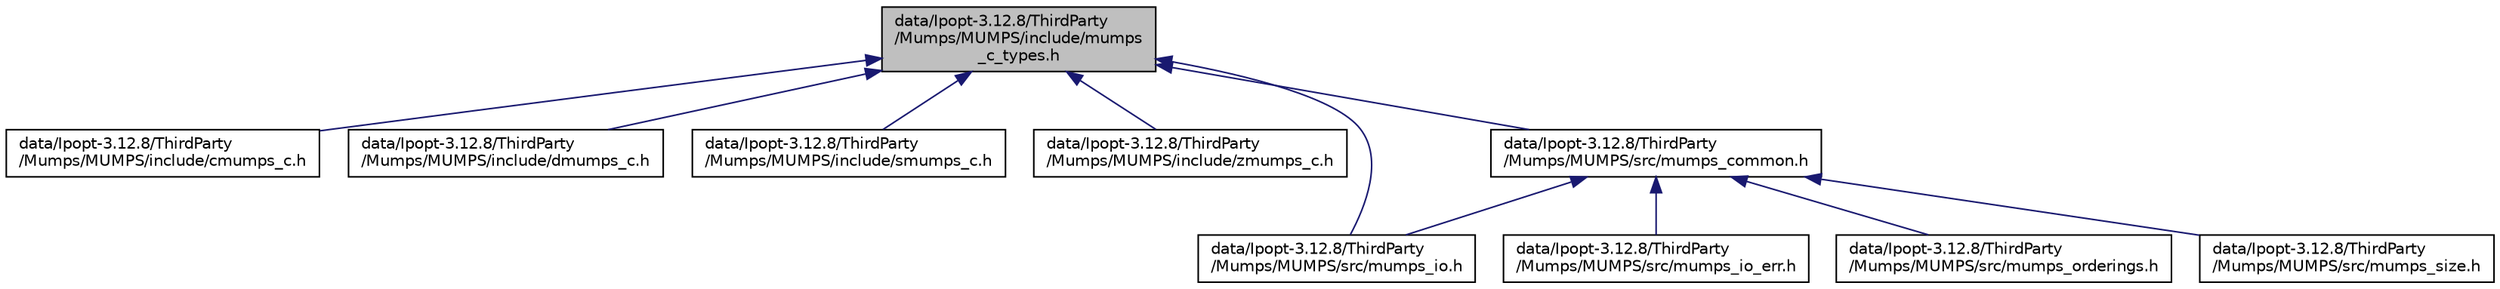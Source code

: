 digraph "data/Ipopt-3.12.8/ThirdParty/Mumps/MUMPS/include/mumps_c_types.h"
{
  edge [fontname="Helvetica",fontsize="10",labelfontname="Helvetica",labelfontsize="10"];
  node [fontname="Helvetica",fontsize="10",shape=record];
  Node1 [label="data/Ipopt-3.12.8/ThirdParty\l/Mumps/MUMPS/include/mumps\l_c_types.h",height=0.2,width=0.4,color="black", fillcolor="grey75", style="filled" fontcolor="black"];
  Node1 -> Node2 [dir="back",color="midnightblue",fontsize="10",style="solid",fontname="Helvetica"];
  Node2 [label="data/Ipopt-3.12.8/ThirdParty\l/Mumps/MUMPS/include/cmumps_c.h",height=0.2,width=0.4,color="black", fillcolor="white", style="filled",URL="$cmumps__c_8h.html"];
  Node1 -> Node3 [dir="back",color="midnightblue",fontsize="10",style="solid",fontname="Helvetica"];
  Node3 [label="data/Ipopt-3.12.8/ThirdParty\l/Mumps/MUMPS/include/dmumps_c.h",height=0.2,width=0.4,color="black", fillcolor="white", style="filled",URL="$ThirdParty_2Mumps_2MUMPS_2include_2dmumps__c_8h.html"];
  Node1 -> Node4 [dir="back",color="midnightblue",fontsize="10",style="solid",fontname="Helvetica"];
  Node4 [label="data/Ipopt-3.12.8/ThirdParty\l/Mumps/MUMPS/include/smumps_c.h",height=0.2,width=0.4,color="black", fillcolor="white", style="filled",URL="$smumps__c_8h.html"];
  Node1 -> Node5 [dir="back",color="midnightblue",fontsize="10",style="solid",fontname="Helvetica"];
  Node5 [label="data/Ipopt-3.12.8/ThirdParty\l/Mumps/MUMPS/include/zmumps_c.h",height=0.2,width=0.4,color="black", fillcolor="white", style="filled",URL="$zmumps__c_8h.html"];
  Node1 -> Node6 [dir="back",color="midnightblue",fontsize="10",style="solid",fontname="Helvetica"];
  Node6 [label="data/Ipopt-3.12.8/ThirdParty\l/Mumps/MUMPS/src/mumps_common.h",height=0.2,width=0.4,color="black", fillcolor="white", style="filled",URL="$mumps__common_8h.html"];
  Node6 -> Node7 [dir="back",color="midnightblue",fontsize="10",style="solid",fontname="Helvetica"];
  Node7 [label="data/Ipopt-3.12.8/ThirdParty\l/Mumps/MUMPS/src/mumps_io.h",height=0.2,width=0.4,color="black", fillcolor="white", style="filled",URL="$mumps__io_8h.html"];
  Node6 -> Node8 [dir="back",color="midnightblue",fontsize="10",style="solid",fontname="Helvetica"];
  Node8 [label="data/Ipopt-3.12.8/ThirdParty\l/Mumps/MUMPS/src/mumps_io_err.h",height=0.2,width=0.4,color="black", fillcolor="white", style="filled",URL="$mumps__io__err_8h.html"];
  Node6 -> Node9 [dir="back",color="midnightblue",fontsize="10",style="solid",fontname="Helvetica"];
  Node9 [label="data/Ipopt-3.12.8/ThirdParty\l/Mumps/MUMPS/src/mumps_orderings.h",height=0.2,width=0.4,color="black", fillcolor="white", style="filled",URL="$mumps__orderings_8h.html"];
  Node6 -> Node10 [dir="back",color="midnightblue",fontsize="10",style="solid",fontname="Helvetica"];
  Node10 [label="data/Ipopt-3.12.8/ThirdParty\l/Mumps/MUMPS/src/mumps_size.h",height=0.2,width=0.4,color="black", fillcolor="white", style="filled",URL="$mumps__size_8h.html"];
  Node1 -> Node7 [dir="back",color="midnightblue",fontsize="10",style="solid",fontname="Helvetica"];
}
